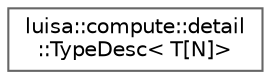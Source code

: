 digraph "类继承关系图"
{
 // LATEX_PDF_SIZE
  bgcolor="transparent";
  edge [fontname=Helvetica,fontsize=10,labelfontname=Helvetica,labelfontsize=10];
  node [fontname=Helvetica,fontsize=10,shape=box,height=0.2,width=0.4];
  rankdir="LR";
  Node0 [id="Node000000",label="luisa::compute::detail\l::TypeDesc\< T[N]\>",height=0.2,width=0.4,color="grey40", fillcolor="white", style="filled",URL="$structluisa_1_1compute_1_1detail_1_1_type_desc_3_01_t_0f_n_0e_4.html",tooltip=" "];
}
